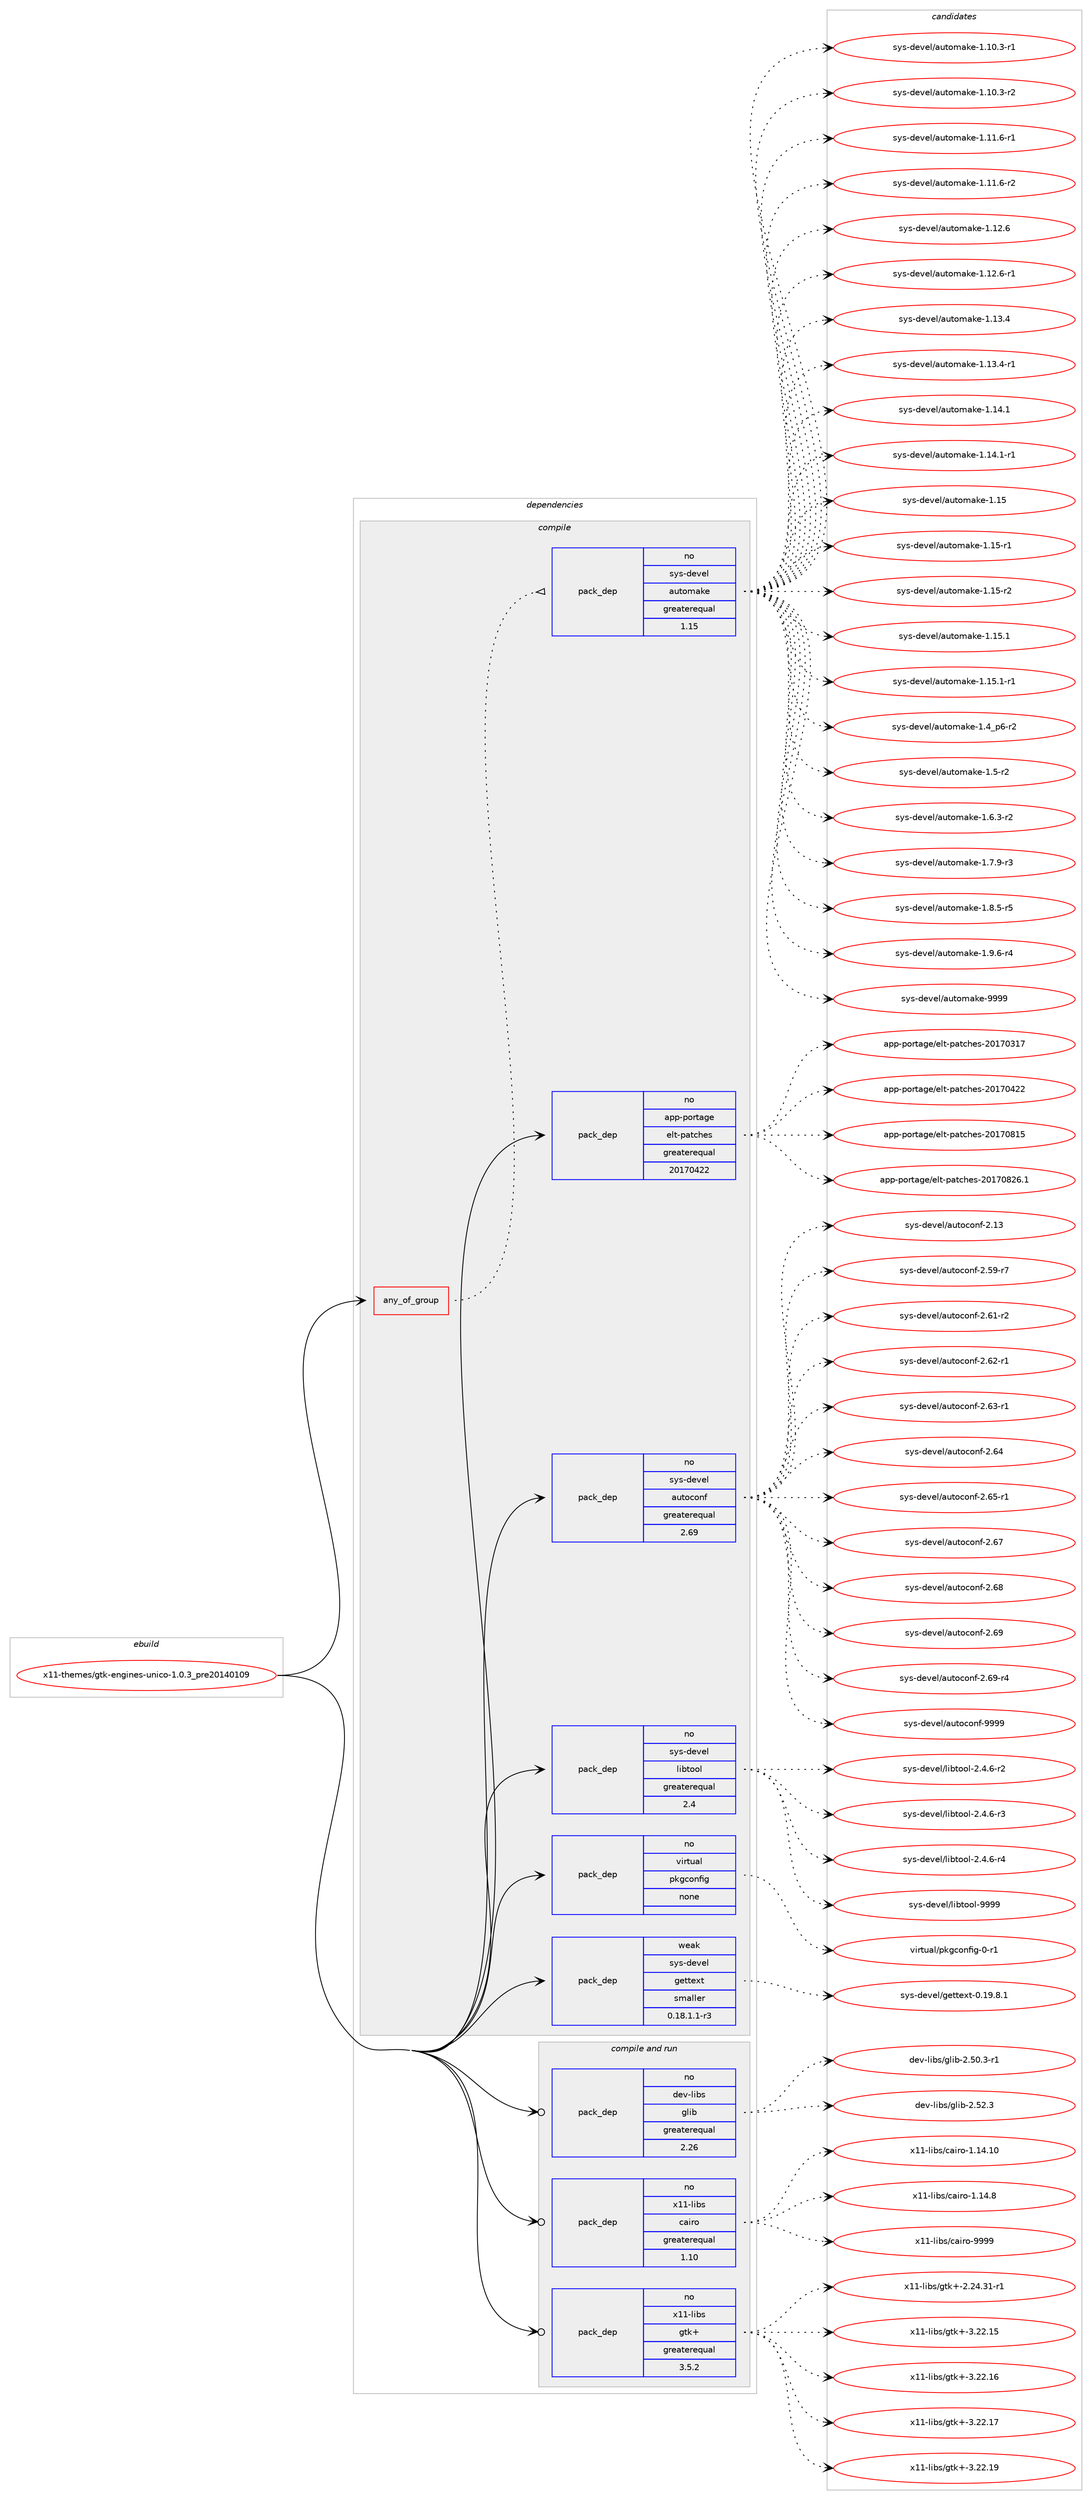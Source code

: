 digraph prolog {

# *************
# Graph options
# *************

newrank=true;
concentrate=true;
compound=true;
graph [rankdir=LR,fontname=Helvetica,fontsize=10,ranksep=1.5];#, ranksep=2.5, nodesep=0.2];
edge  [arrowhead=vee];
node  [fontname=Helvetica,fontsize=10];

# **********
# The ebuild
# **********

subgraph cluster_leftcol {
color=gray;
rank=same;
label=<<i>ebuild</i>>;
id [label="x11-themes/gtk-engines-unico-1.0.3_pre20140109", color=red, width=4, href="../x11-themes/gtk-engines-unico-1.0.3_pre20140109.svg"];
}

# ****************
# The dependencies
# ****************

subgraph cluster_midcol {
color=gray;
label=<<i>dependencies</i>>;
subgraph cluster_compile {
fillcolor="#eeeeee";
style=filled;
label=<<i>compile</i>>;
subgraph any9707 {
dependency530117 [label=<<TABLE BORDER="0" CELLBORDER="1" CELLSPACING="0" CELLPADDING="4"><TR><TD CELLPADDING="10">any_of_group</TD></TR></TABLE>>, shape=none, color=red];subgraph pack396187 {
dependency530118 [label=<<TABLE BORDER="0" CELLBORDER="1" CELLSPACING="0" CELLPADDING="4" WIDTH="220"><TR><TD ROWSPAN="6" CELLPADDING="30">pack_dep</TD></TR><TR><TD WIDTH="110">no</TD></TR><TR><TD>sys-devel</TD></TR><TR><TD>automake</TD></TR><TR><TD>greaterequal</TD></TR><TR><TD>1.15</TD></TR></TABLE>>, shape=none, color=blue];
}
dependency530117:e -> dependency530118:w [weight=20,style="dotted",arrowhead="oinv"];
}
id:e -> dependency530117:w [weight=20,style="solid",arrowhead="vee"];
subgraph pack396188 {
dependency530119 [label=<<TABLE BORDER="0" CELLBORDER="1" CELLSPACING="0" CELLPADDING="4" WIDTH="220"><TR><TD ROWSPAN="6" CELLPADDING="30">pack_dep</TD></TR><TR><TD WIDTH="110">no</TD></TR><TR><TD>app-portage</TD></TR><TR><TD>elt-patches</TD></TR><TR><TD>greaterequal</TD></TR><TR><TD>20170422</TD></TR></TABLE>>, shape=none, color=blue];
}
id:e -> dependency530119:w [weight=20,style="solid",arrowhead="vee"];
subgraph pack396189 {
dependency530120 [label=<<TABLE BORDER="0" CELLBORDER="1" CELLSPACING="0" CELLPADDING="4" WIDTH="220"><TR><TD ROWSPAN="6" CELLPADDING="30">pack_dep</TD></TR><TR><TD WIDTH="110">no</TD></TR><TR><TD>sys-devel</TD></TR><TR><TD>autoconf</TD></TR><TR><TD>greaterequal</TD></TR><TR><TD>2.69</TD></TR></TABLE>>, shape=none, color=blue];
}
id:e -> dependency530120:w [weight=20,style="solid",arrowhead="vee"];
subgraph pack396190 {
dependency530121 [label=<<TABLE BORDER="0" CELLBORDER="1" CELLSPACING="0" CELLPADDING="4" WIDTH="220"><TR><TD ROWSPAN="6" CELLPADDING="30">pack_dep</TD></TR><TR><TD WIDTH="110">no</TD></TR><TR><TD>sys-devel</TD></TR><TR><TD>libtool</TD></TR><TR><TD>greaterequal</TD></TR><TR><TD>2.4</TD></TR></TABLE>>, shape=none, color=blue];
}
id:e -> dependency530121:w [weight=20,style="solid",arrowhead="vee"];
subgraph pack396191 {
dependency530122 [label=<<TABLE BORDER="0" CELLBORDER="1" CELLSPACING="0" CELLPADDING="4" WIDTH="220"><TR><TD ROWSPAN="6" CELLPADDING="30">pack_dep</TD></TR><TR><TD WIDTH="110">no</TD></TR><TR><TD>virtual</TD></TR><TR><TD>pkgconfig</TD></TR><TR><TD>none</TD></TR><TR><TD></TD></TR></TABLE>>, shape=none, color=blue];
}
id:e -> dependency530122:w [weight=20,style="solid",arrowhead="vee"];
subgraph pack396192 {
dependency530123 [label=<<TABLE BORDER="0" CELLBORDER="1" CELLSPACING="0" CELLPADDING="4" WIDTH="220"><TR><TD ROWSPAN="6" CELLPADDING="30">pack_dep</TD></TR><TR><TD WIDTH="110">weak</TD></TR><TR><TD>sys-devel</TD></TR><TR><TD>gettext</TD></TR><TR><TD>smaller</TD></TR><TR><TD>0.18.1.1-r3</TD></TR></TABLE>>, shape=none, color=blue];
}
id:e -> dependency530123:w [weight=20,style="solid",arrowhead="vee"];
}
subgraph cluster_compileandrun {
fillcolor="#eeeeee";
style=filled;
label=<<i>compile and run</i>>;
subgraph pack396193 {
dependency530124 [label=<<TABLE BORDER="0" CELLBORDER="1" CELLSPACING="0" CELLPADDING="4" WIDTH="220"><TR><TD ROWSPAN="6" CELLPADDING="30">pack_dep</TD></TR><TR><TD WIDTH="110">no</TD></TR><TR><TD>dev-libs</TD></TR><TR><TD>glib</TD></TR><TR><TD>greaterequal</TD></TR><TR><TD>2.26</TD></TR></TABLE>>, shape=none, color=blue];
}
id:e -> dependency530124:w [weight=20,style="solid",arrowhead="odotvee"];
subgraph pack396194 {
dependency530125 [label=<<TABLE BORDER="0" CELLBORDER="1" CELLSPACING="0" CELLPADDING="4" WIDTH="220"><TR><TD ROWSPAN="6" CELLPADDING="30">pack_dep</TD></TR><TR><TD WIDTH="110">no</TD></TR><TR><TD>x11-libs</TD></TR><TR><TD>cairo</TD></TR><TR><TD>greaterequal</TD></TR><TR><TD>1.10</TD></TR></TABLE>>, shape=none, color=blue];
}
id:e -> dependency530125:w [weight=20,style="solid",arrowhead="odotvee"];
subgraph pack396195 {
dependency530126 [label=<<TABLE BORDER="0" CELLBORDER="1" CELLSPACING="0" CELLPADDING="4" WIDTH="220"><TR><TD ROWSPAN="6" CELLPADDING="30">pack_dep</TD></TR><TR><TD WIDTH="110">no</TD></TR><TR><TD>x11-libs</TD></TR><TR><TD>gtk+</TD></TR><TR><TD>greaterequal</TD></TR><TR><TD>3.5.2</TD></TR></TABLE>>, shape=none, color=blue];
}
id:e -> dependency530126:w [weight=20,style="solid",arrowhead="odotvee"];
}
subgraph cluster_run {
fillcolor="#eeeeee";
style=filled;
label=<<i>run</i>>;
}
}

# **************
# The candidates
# **************

subgraph cluster_choices {
rank=same;
color=gray;
label=<<i>candidates</i>>;

subgraph choice396187 {
color=black;
nodesep=1;
choice11512111545100101118101108479711711611110997107101454946494846514511449 [label="sys-devel/automake-1.10.3-r1", color=red, width=4,href="../sys-devel/automake-1.10.3-r1.svg"];
choice11512111545100101118101108479711711611110997107101454946494846514511450 [label="sys-devel/automake-1.10.3-r2", color=red, width=4,href="../sys-devel/automake-1.10.3-r2.svg"];
choice11512111545100101118101108479711711611110997107101454946494946544511449 [label="sys-devel/automake-1.11.6-r1", color=red, width=4,href="../sys-devel/automake-1.11.6-r1.svg"];
choice11512111545100101118101108479711711611110997107101454946494946544511450 [label="sys-devel/automake-1.11.6-r2", color=red, width=4,href="../sys-devel/automake-1.11.6-r2.svg"];
choice1151211154510010111810110847971171161111099710710145494649504654 [label="sys-devel/automake-1.12.6", color=red, width=4,href="../sys-devel/automake-1.12.6.svg"];
choice11512111545100101118101108479711711611110997107101454946495046544511449 [label="sys-devel/automake-1.12.6-r1", color=red, width=4,href="../sys-devel/automake-1.12.6-r1.svg"];
choice1151211154510010111810110847971171161111099710710145494649514652 [label="sys-devel/automake-1.13.4", color=red, width=4,href="../sys-devel/automake-1.13.4.svg"];
choice11512111545100101118101108479711711611110997107101454946495146524511449 [label="sys-devel/automake-1.13.4-r1", color=red, width=4,href="../sys-devel/automake-1.13.4-r1.svg"];
choice1151211154510010111810110847971171161111099710710145494649524649 [label="sys-devel/automake-1.14.1", color=red, width=4,href="../sys-devel/automake-1.14.1.svg"];
choice11512111545100101118101108479711711611110997107101454946495246494511449 [label="sys-devel/automake-1.14.1-r1", color=red, width=4,href="../sys-devel/automake-1.14.1-r1.svg"];
choice115121115451001011181011084797117116111109971071014549464953 [label="sys-devel/automake-1.15", color=red, width=4,href="../sys-devel/automake-1.15.svg"];
choice1151211154510010111810110847971171161111099710710145494649534511449 [label="sys-devel/automake-1.15-r1", color=red, width=4,href="../sys-devel/automake-1.15-r1.svg"];
choice1151211154510010111810110847971171161111099710710145494649534511450 [label="sys-devel/automake-1.15-r2", color=red, width=4,href="../sys-devel/automake-1.15-r2.svg"];
choice1151211154510010111810110847971171161111099710710145494649534649 [label="sys-devel/automake-1.15.1", color=red, width=4,href="../sys-devel/automake-1.15.1.svg"];
choice11512111545100101118101108479711711611110997107101454946495346494511449 [label="sys-devel/automake-1.15.1-r1", color=red, width=4,href="../sys-devel/automake-1.15.1-r1.svg"];
choice115121115451001011181011084797117116111109971071014549465295112544511450 [label="sys-devel/automake-1.4_p6-r2", color=red, width=4,href="../sys-devel/automake-1.4_p6-r2.svg"];
choice11512111545100101118101108479711711611110997107101454946534511450 [label="sys-devel/automake-1.5-r2", color=red, width=4,href="../sys-devel/automake-1.5-r2.svg"];
choice115121115451001011181011084797117116111109971071014549465446514511450 [label="sys-devel/automake-1.6.3-r2", color=red, width=4,href="../sys-devel/automake-1.6.3-r2.svg"];
choice115121115451001011181011084797117116111109971071014549465546574511451 [label="sys-devel/automake-1.7.9-r3", color=red, width=4,href="../sys-devel/automake-1.7.9-r3.svg"];
choice115121115451001011181011084797117116111109971071014549465646534511453 [label="sys-devel/automake-1.8.5-r5", color=red, width=4,href="../sys-devel/automake-1.8.5-r5.svg"];
choice115121115451001011181011084797117116111109971071014549465746544511452 [label="sys-devel/automake-1.9.6-r4", color=red, width=4,href="../sys-devel/automake-1.9.6-r4.svg"];
choice115121115451001011181011084797117116111109971071014557575757 [label="sys-devel/automake-9999", color=red, width=4,href="../sys-devel/automake-9999.svg"];
dependency530118:e -> choice11512111545100101118101108479711711611110997107101454946494846514511449:w [style=dotted,weight="100"];
dependency530118:e -> choice11512111545100101118101108479711711611110997107101454946494846514511450:w [style=dotted,weight="100"];
dependency530118:e -> choice11512111545100101118101108479711711611110997107101454946494946544511449:w [style=dotted,weight="100"];
dependency530118:e -> choice11512111545100101118101108479711711611110997107101454946494946544511450:w [style=dotted,weight="100"];
dependency530118:e -> choice1151211154510010111810110847971171161111099710710145494649504654:w [style=dotted,weight="100"];
dependency530118:e -> choice11512111545100101118101108479711711611110997107101454946495046544511449:w [style=dotted,weight="100"];
dependency530118:e -> choice1151211154510010111810110847971171161111099710710145494649514652:w [style=dotted,weight="100"];
dependency530118:e -> choice11512111545100101118101108479711711611110997107101454946495146524511449:w [style=dotted,weight="100"];
dependency530118:e -> choice1151211154510010111810110847971171161111099710710145494649524649:w [style=dotted,weight="100"];
dependency530118:e -> choice11512111545100101118101108479711711611110997107101454946495246494511449:w [style=dotted,weight="100"];
dependency530118:e -> choice115121115451001011181011084797117116111109971071014549464953:w [style=dotted,weight="100"];
dependency530118:e -> choice1151211154510010111810110847971171161111099710710145494649534511449:w [style=dotted,weight="100"];
dependency530118:e -> choice1151211154510010111810110847971171161111099710710145494649534511450:w [style=dotted,weight="100"];
dependency530118:e -> choice1151211154510010111810110847971171161111099710710145494649534649:w [style=dotted,weight="100"];
dependency530118:e -> choice11512111545100101118101108479711711611110997107101454946495346494511449:w [style=dotted,weight="100"];
dependency530118:e -> choice115121115451001011181011084797117116111109971071014549465295112544511450:w [style=dotted,weight="100"];
dependency530118:e -> choice11512111545100101118101108479711711611110997107101454946534511450:w [style=dotted,weight="100"];
dependency530118:e -> choice115121115451001011181011084797117116111109971071014549465446514511450:w [style=dotted,weight="100"];
dependency530118:e -> choice115121115451001011181011084797117116111109971071014549465546574511451:w [style=dotted,weight="100"];
dependency530118:e -> choice115121115451001011181011084797117116111109971071014549465646534511453:w [style=dotted,weight="100"];
dependency530118:e -> choice115121115451001011181011084797117116111109971071014549465746544511452:w [style=dotted,weight="100"];
dependency530118:e -> choice115121115451001011181011084797117116111109971071014557575757:w [style=dotted,weight="100"];
}
subgraph choice396188 {
color=black;
nodesep=1;
choice97112112451121111141169710310147101108116451129711699104101115455048495548514955 [label="app-portage/elt-patches-20170317", color=red, width=4,href="../app-portage/elt-patches-20170317.svg"];
choice97112112451121111141169710310147101108116451129711699104101115455048495548525050 [label="app-portage/elt-patches-20170422", color=red, width=4,href="../app-portage/elt-patches-20170422.svg"];
choice97112112451121111141169710310147101108116451129711699104101115455048495548564953 [label="app-portage/elt-patches-20170815", color=red, width=4,href="../app-portage/elt-patches-20170815.svg"];
choice971121124511211111411697103101471011081164511297116991041011154550484955485650544649 [label="app-portage/elt-patches-20170826.1", color=red, width=4,href="../app-portage/elt-patches-20170826.1.svg"];
dependency530119:e -> choice97112112451121111141169710310147101108116451129711699104101115455048495548514955:w [style=dotted,weight="100"];
dependency530119:e -> choice97112112451121111141169710310147101108116451129711699104101115455048495548525050:w [style=dotted,weight="100"];
dependency530119:e -> choice97112112451121111141169710310147101108116451129711699104101115455048495548564953:w [style=dotted,weight="100"];
dependency530119:e -> choice971121124511211111411697103101471011081164511297116991041011154550484955485650544649:w [style=dotted,weight="100"];
}
subgraph choice396189 {
color=black;
nodesep=1;
choice115121115451001011181011084797117116111991111101024550464951 [label="sys-devel/autoconf-2.13", color=red, width=4,href="../sys-devel/autoconf-2.13.svg"];
choice1151211154510010111810110847971171161119911111010245504653574511455 [label="sys-devel/autoconf-2.59-r7", color=red, width=4,href="../sys-devel/autoconf-2.59-r7.svg"];
choice1151211154510010111810110847971171161119911111010245504654494511450 [label="sys-devel/autoconf-2.61-r2", color=red, width=4,href="../sys-devel/autoconf-2.61-r2.svg"];
choice1151211154510010111810110847971171161119911111010245504654504511449 [label="sys-devel/autoconf-2.62-r1", color=red, width=4,href="../sys-devel/autoconf-2.62-r1.svg"];
choice1151211154510010111810110847971171161119911111010245504654514511449 [label="sys-devel/autoconf-2.63-r1", color=red, width=4,href="../sys-devel/autoconf-2.63-r1.svg"];
choice115121115451001011181011084797117116111991111101024550465452 [label="sys-devel/autoconf-2.64", color=red, width=4,href="../sys-devel/autoconf-2.64.svg"];
choice1151211154510010111810110847971171161119911111010245504654534511449 [label="sys-devel/autoconf-2.65-r1", color=red, width=4,href="../sys-devel/autoconf-2.65-r1.svg"];
choice115121115451001011181011084797117116111991111101024550465455 [label="sys-devel/autoconf-2.67", color=red, width=4,href="../sys-devel/autoconf-2.67.svg"];
choice115121115451001011181011084797117116111991111101024550465456 [label="sys-devel/autoconf-2.68", color=red, width=4,href="../sys-devel/autoconf-2.68.svg"];
choice115121115451001011181011084797117116111991111101024550465457 [label="sys-devel/autoconf-2.69", color=red, width=4,href="../sys-devel/autoconf-2.69.svg"];
choice1151211154510010111810110847971171161119911111010245504654574511452 [label="sys-devel/autoconf-2.69-r4", color=red, width=4,href="../sys-devel/autoconf-2.69-r4.svg"];
choice115121115451001011181011084797117116111991111101024557575757 [label="sys-devel/autoconf-9999", color=red, width=4,href="../sys-devel/autoconf-9999.svg"];
dependency530120:e -> choice115121115451001011181011084797117116111991111101024550464951:w [style=dotted,weight="100"];
dependency530120:e -> choice1151211154510010111810110847971171161119911111010245504653574511455:w [style=dotted,weight="100"];
dependency530120:e -> choice1151211154510010111810110847971171161119911111010245504654494511450:w [style=dotted,weight="100"];
dependency530120:e -> choice1151211154510010111810110847971171161119911111010245504654504511449:w [style=dotted,weight="100"];
dependency530120:e -> choice1151211154510010111810110847971171161119911111010245504654514511449:w [style=dotted,weight="100"];
dependency530120:e -> choice115121115451001011181011084797117116111991111101024550465452:w [style=dotted,weight="100"];
dependency530120:e -> choice1151211154510010111810110847971171161119911111010245504654534511449:w [style=dotted,weight="100"];
dependency530120:e -> choice115121115451001011181011084797117116111991111101024550465455:w [style=dotted,weight="100"];
dependency530120:e -> choice115121115451001011181011084797117116111991111101024550465456:w [style=dotted,weight="100"];
dependency530120:e -> choice115121115451001011181011084797117116111991111101024550465457:w [style=dotted,weight="100"];
dependency530120:e -> choice1151211154510010111810110847971171161119911111010245504654574511452:w [style=dotted,weight="100"];
dependency530120:e -> choice115121115451001011181011084797117116111991111101024557575757:w [style=dotted,weight="100"];
}
subgraph choice396190 {
color=black;
nodesep=1;
choice1151211154510010111810110847108105981161111111084550465246544511450 [label="sys-devel/libtool-2.4.6-r2", color=red, width=4,href="../sys-devel/libtool-2.4.6-r2.svg"];
choice1151211154510010111810110847108105981161111111084550465246544511451 [label="sys-devel/libtool-2.4.6-r3", color=red, width=4,href="../sys-devel/libtool-2.4.6-r3.svg"];
choice1151211154510010111810110847108105981161111111084550465246544511452 [label="sys-devel/libtool-2.4.6-r4", color=red, width=4,href="../sys-devel/libtool-2.4.6-r4.svg"];
choice1151211154510010111810110847108105981161111111084557575757 [label="sys-devel/libtool-9999", color=red, width=4,href="../sys-devel/libtool-9999.svg"];
dependency530121:e -> choice1151211154510010111810110847108105981161111111084550465246544511450:w [style=dotted,weight="100"];
dependency530121:e -> choice1151211154510010111810110847108105981161111111084550465246544511451:w [style=dotted,weight="100"];
dependency530121:e -> choice1151211154510010111810110847108105981161111111084550465246544511452:w [style=dotted,weight="100"];
dependency530121:e -> choice1151211154510010111810110847108105981161111111084557575757:w [style=dotted,weight="100"];
}
subgraph choice396191 {
color=black;
nodesep=1;
choice11810511411611797108471121071039911111010210510345484511449 [label="virtual/pkgconfig-0-r1", color=red, width=4,href="../virtual/pkgconfig-0-r1.svg"];
dependency530122:e -> choice11810511411611797108471121071039911111010210510345484511449:w [style=dotted,weight="100"];
}
subgraph choice396192 {
color=black;
nodesep=1;
choice1151211154510010111810110847103101116116101120116454846495746564649 [label="sys-devel/gettext-0.19.8.1", color=red, width=4,href="../sys-devel/gettext-0.19.8.1.svg"];
dependency530123:e -> choice1151211154510010111810110847103101116116101120116454846495746564649:w [style=dotted,weight="100"];
}
subgraph choice396193 {
color=black;
nodesep=1;
choice10010111845108105981154710310810598455046534846514511449 [label="dev-libs/glib-2.50.3-r1", color=red, width=4,href="../dev-libs/glib-2.50.3-r1.svg"];
choice1001011184510810598115471031081059845504653504651 [label="dev-libs/glib-2.52.3", color=red, width=4,href="../dev-libs/glib-2.52.3.svg"];
dependency530124:e -> choice10010111845108105981154710310810598455046534846514511449:w [style=dotted,weight="100"];
dependency530124:e -> choice1001011184510810598115471031081059845504653504651:w [style=dotted,weight="100"];
}
subgraph choice396194 {
color=black;
nodesep=1;
choice120494945108105981154799971051141114549464952464948 [label="x11-libs/cairo-1.14.10", color=red, width=4,href="../x11-libs/cairo-1.14.10.svg"];
choice1204949451081059811547999710511411145494649524656 [label="x11-libs/cairo-1.14.8", color=red, width=4,href="../x11-libs/cairo-1.14.8.svg"];
choice120494945108105981154799971051141114557575757 [label="x11-libs/cairo-9999", color=red, width=4,href="../x11-libs/cairo-9999.svg"];
dependency530125:e -> choice120494945108105981154799971051141114549464952464948:w [style=dotted,weight="100"];
dependency530125:e -> choice1204949451081059811547999710511411145494649524656:w [style=dotted,weight="100"];
dependency530125:e -> choice120494945108105981154799971051141114557575757:w [style=dotted,weight="100"];
}
subgraph choice396195 {
color=black;
nodesep=1;
choice12049494510810598115471031161074345504650524651494511449 [label="x11-libs/gtk+-2.24.31-r1", color=red, width=4,href="../x11-libs/gtk+-2.24.31-r1.svg"];
choice1204949451081059811547103116107434551465050464953 [label="x11-libs/gtk+-3.22.15", color=red, width=4,href="../x11-libs/gtk+-3.22.15.svg"];
choice1204949451081059811547103116107434551465050464954 [label="x11-libs/gtk+-3.22.16", color=red, width=4,href="../x11-libs/gtk+-3.22.16.svg"];
choice1204949451081059811547103116107434551465050464955 [label="x11-libs/gtk+-3.22.17", color=red, width=4,href="../x11-libs/gtk+-3.22.17.svg"];
choice1204949451081059811547103116107434551465050464957 [label="x11-libs/gtk+-3.22.19", color=red, width=4,href="../x11-libs/gtk+-3.22.19.svg"];
dependency530126:e -> choice12049494510810598115471031161074345504650524651494511449:w [style=dotted,weight="100"];
dependency530126:e -> choice1204949451081059811547103116107434551465050464953:w [style=dotted,weight="100"];
dependency530126:e -> choice1204949451081059811547103116107434551465050464954:w [style=dotted,weight="100"];
dependency530126:e -> choice1204949451081059811547103116107434551465050464955:w [style=dotted,weight="100"];
dependency530126:e -> choice1204949451081059811547103116107434551465050464957:w [style=dotted,weight="100"];
}
}

}
